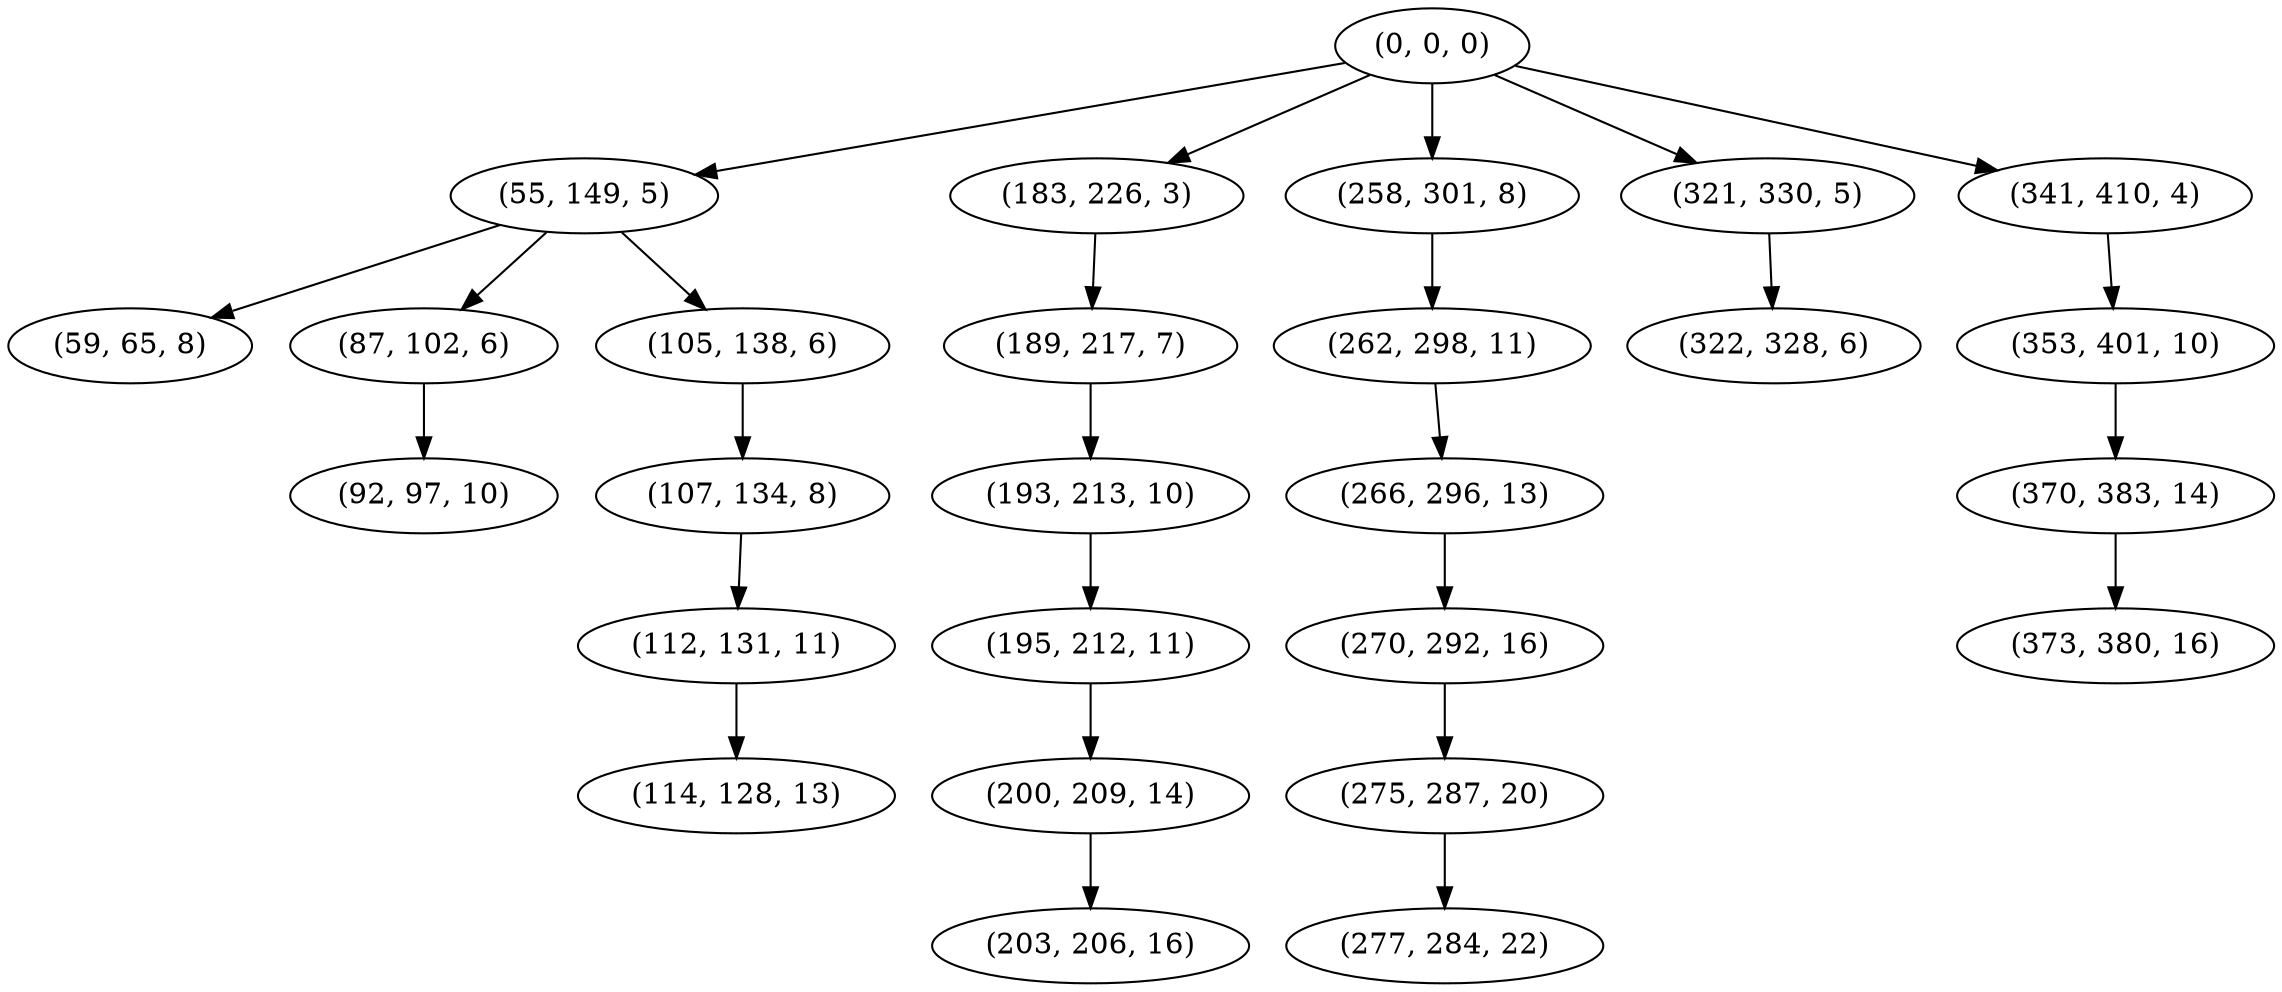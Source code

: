 digraph tree {
    "(0, 0, 0)";
    "(55, 149, 5)";
    "(59, 65, 8)";
    "(87, 102, 6)";
    "(92, 97, 10)";
    "(105, 138, 6)";
    "(107, 134, 8)";
    "(112, 131, 11)";
    "(114, 128, 13)";
    "(183, 226, 3)";
    "(189, 217, 7)";
    "(193, 213, 10)";
    "(195, 212, 11)";
    "(200, 209, 14)";
    "(203, 206, 16)";
    "(258, 301, 8)";
    "(262, 298, 11)";
    "(266, 296, 13)";
    "(270, 292, 16)";
    "(275, 287, 20)";
    "(277, 284, 22)";
    "(321, 330, 5)";
    "(322, 328, 6)";
    "(341, 410, 4)";
    "(353, 401, 10)";
    "(370, 383, 14)";
    "(373, 380, 16)";
    "(0, 0, 0)" -> "(55, 149, 5)";
    "(0, 0, 0)" -> "(183, 226, 3)";
    "(0, 0, 0)" -> "(258, 301, 8)";
    "(0, 0, 0)" -> "(321, 330, 5)";
    "(0, 0, 0)" -> "(341, 410, 4)";
    "(55, 149, 5)" -> "(59, 65, 8)";
    "(55, 149, 5)" -> "(87, 102, 6)";
    "(55, 149, 5)" -> "(105, 138, 6)";
    "(87, 102, 6)" -> "(92, 97, 10)";
    "(105, 138, 6)" -> "(107, 134, 8)";
    "(107, 134, 8)" -> "(112, 131, 11)";
    "(112, 131, 11)" -> "(114, 128, 13)";
    "(183, 226, 3)" -> "(189, 217, 7)";
    "(189, 217, 7)" -> "(193, 213, 10)";
    "(193, 213, 10)" -> "(195, 212, 11)";
    "(195, 212, 11)" -> "(200, 209, 14)";
    "(200, 209, 14)" -> "(203, 206, 16)";
    "(258, 301, 8)" -> "(262, 298, 11)";
    "(262, 298, 11)" -> "(266, 296, 13)";
    "(266, 296, 13)" -> "(270, 292, 16)";
    "(270, 292, 16)" -> "(275, 287, 20)";
    "(275, 287, 20)" -> "(277, 284, 22)";
    "(321, 330, 5)" -> "(322, 328, 6)";
    "(341, 410, 4)" -> "(353, 401, 10)";
    "(353, 401, 10)" -> "(370, 383, 14)";
    "(370, 383, 14)" -> "(373, 380, 16)";
}
